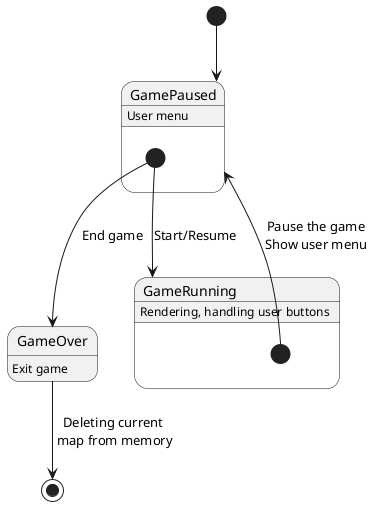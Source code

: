 @startuml GameStateMachine
skinparam backgroundcolor transparent

GamePaused : User menu
GameRunning : Rendering, handling user buttons
GameOver : Exit game

state GamePaused {
  [*] --> GameRunning : Start/Resume
  [*] --> GameOver : End game
}


state GameRunning {
  [*] --> GamePaused : Pause the game\nShow user menu
}

state GameOver {

}

[*] --> GamePaused
GameOver --> [*] : Deleting current\n map from memory

@enduml